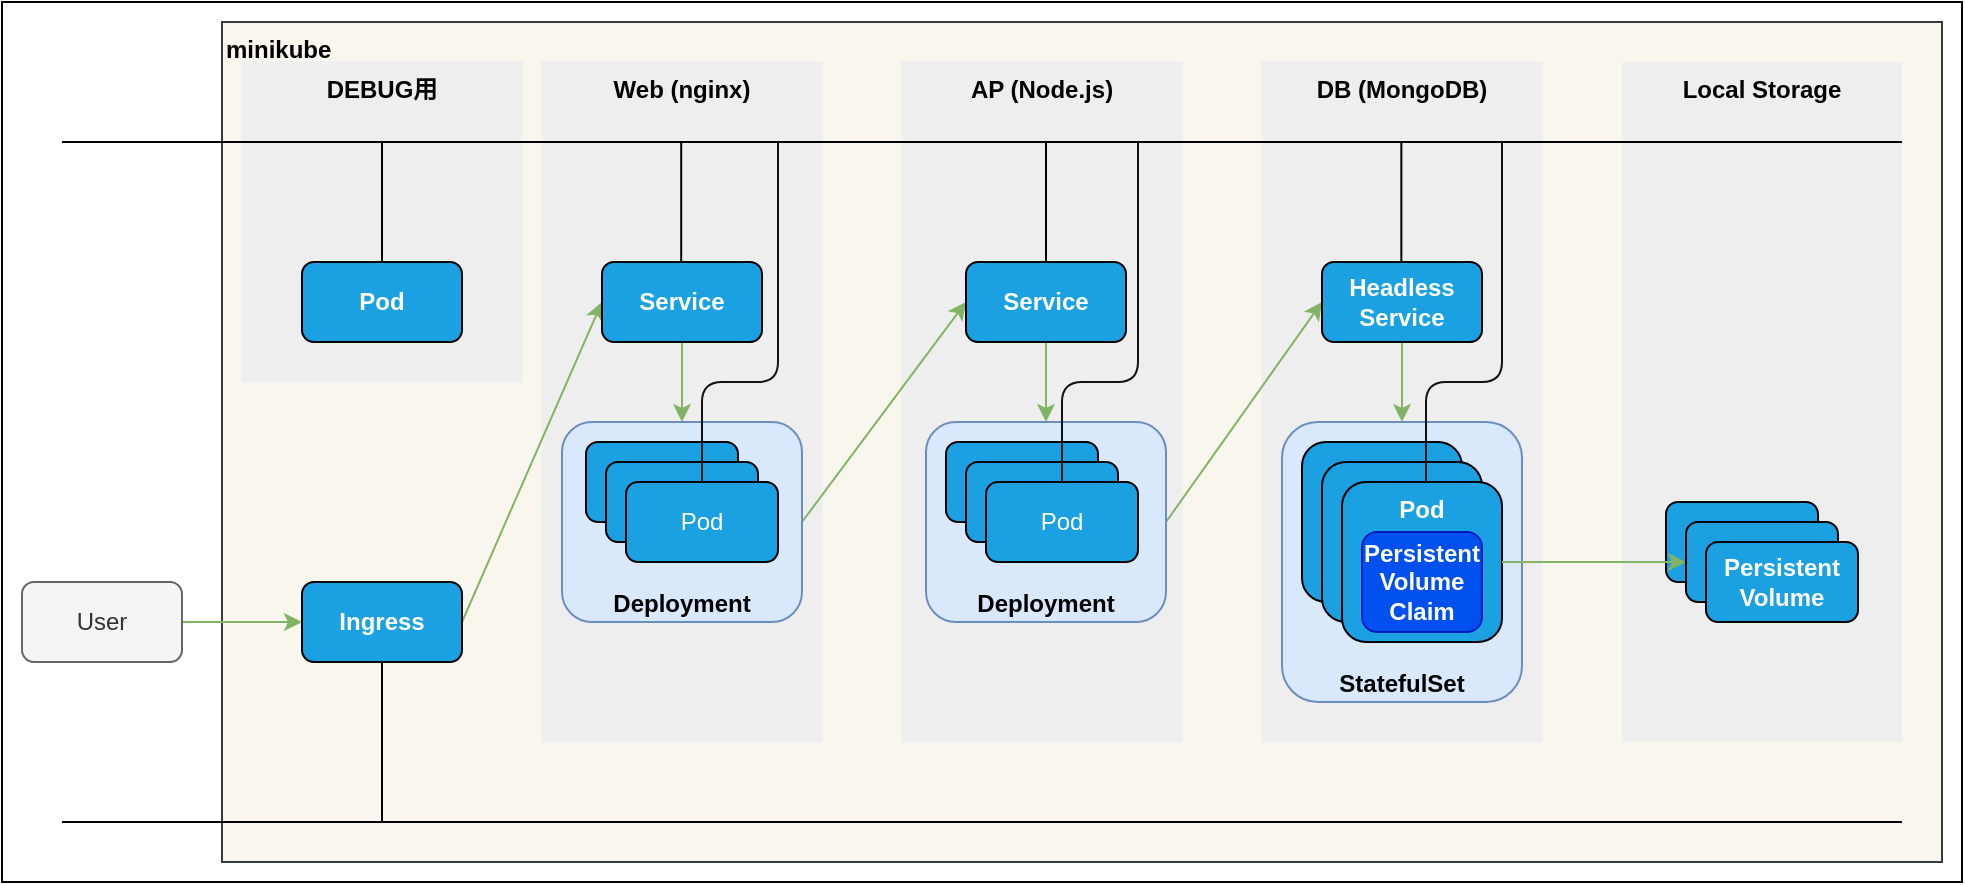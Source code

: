 <mxfile>
    <diagram id="EPBq-py7zw7CzxiNBtHQ" name="Page-1">
        <mxGraphModel dx="820" dy="563" grid="1" gridSize="10" guides="1" tooltips="1" connect="1" arrows="1" fold="1" page="1" pageScale="1" pageWidth="827" pageHeight="1169" math="0" shadow="0">
            <root>
                <mxCell id="0"/>
                <mxCell id="1" parent="0"/>
                <mxCell id="2" value="" style="rounded=0;whiteSpace=wrap;html=1;" parent="1" vertex="1">
                    <mxGeometry x="110" y="50" width="980" height="440" as="geometry"/>
                </mxCell>
                <mxCell id="79" value="minikube" style="rounded=0;whiteSpace=wrap;html=1;verticalAlign=top;fontStyle=1;fillColor=#f9f7ed;strokeColor=#36393d;fontColor=#000000;align=left;" parent="1" vertex="1">
                    <mxGeometry x="220" y="60" width="860" height="420" as="geometry"/>
                </mxCell>
                <mxCell id="80" value="DEBUG用" style="rounded=0;whiteSpace=wrap;html=1;verticalAlign=top;fontStyle=1;fillColor=#eeeeee;strokeColor=#F0F0F0;fontColor=#030303;" parent="1" vertex="1">
                    <mxGeometry x="230" y="80" width="140" height="160" as="geometry"/>
                </mxCell>
                <mxCell id="3" value="Local Storage" style="rounded=0;whiteSpace=wrap;html=1;verticalAlign=top;fontStyle=1;fillColor=#eeeeee;strokeColor=none;fontColor=#030303;" parent="1" vertex="1">
                    <mxGeometry x="920" y="80" width="140" height="340" as="geometry"/>
                </mxCell>
                <mxCell id="4" value="DB (MongoDB)" style="rounded=0;whiteSpace=wrap;html=1;verticalAlign=top;fontStyle=1;fillColor=#eeeeee;strokeColor=#F0F0F0;fontColor=#030303;" parent="1" vertex="1">
                    <mxGeometry x="740" y="80" width="140" height="340" as="geometry"/>
                </mxCell>
                <mxCell id="5" value="AP (Node.js)" style="rounded=0;whiteSpace=wrap;html=1;verticalAlign=top;fontStyle=1;fillColor=#eeeeee;strokeColor=#F0F0F0;fontColor=#030303;" parent="1" vertex="1">
                    <mxGeometry x="560" y="80" width="140" height="340" as="geometry"/>
                </mxCell>
                <mxCell id="6" value="Web (nginx)" style="rounded=0;whiteSpace=wrap;html=1;verticalAlign=top;fontStyle=1;fillColor=#eeeeee;strokeColor=#F0F0F0;fontColor=#030303;" parent="1" vertex="1">
                    <mxGeometry x="380" y="80" width="140" height="340" as="geometry"/>
                </mxCell>
                <mxCell id="7" style="edgeStyle=none;html=1;exitX=1;exitY=0.5;exitDx=0;exitDy=0;entryX=0;entryY=0.5;entryDx=0;entryDy=0;fillColor=#d5e8d4;strokeColor=#82b366;" parent="1" source="8" target="10" edge="1">
                    <mxGeometry relative="1" as="geometry"/>
                </mxCell>
                <mxCell id="8" value="User" style="rounded=1;whiteSpace=wrap;html=1;fillColor=#f5f5f5;fontColor=#333333;strokeColor=#666666;" parent="1" vertex="1">
                    <mxGeometry x="120" y="340" width="80" height="40" as="geometry"/>
                </mxCell>
                <mxCell id="9" style="edgeStyle=none;html=1;exitX=1;exitY=0.5;exitDx=0;exitDy=0;entryX=0;entryY=0.5;entryDx=0;entryDy=0;fillColor=#d5e8d4;strokeColor=#82b366;" parent="1" source="10" target="11" edge="1">
                    <mxGeometry relative="1" as="geometry"/>
                </mxCell>
                <mxCell id="10" value="Ingress" style="rounded=1;whiteSpace=wrap;html=1;fillColor=#1ba1e2;fontColor=#ffffff;strokeColor=#000000;fontStyle=1" parent="1" vertex="1">
                    <mxGeometry x="260" y="340" width="80" height="40" as="geometry"/>
                </mxCell>
                <mxCell id="72" style="edgeStyle=none;html=1;exitX=0.5;exitY=1;exitDx=0;exitDy=0;entryX=0.5;entryY=0;entryDx=0;entryDy=0;fillColor=#d5e8d4;strokeColor=#82b366;" parent="1" source="11" target="13" edge="1">
                    <mxGeometry relative="1" as="geometry"/>
                </mxCell>
                <mxCell id="11" value="Service" style="rounded=1;whiteSpace=wrap;html=1;fillColor=#1ba1e2;fontColor=#ffffff;strokeColor=#000000;fontStyle=1" parent="1" vertex="1">
                    <mxGeometry x="410" y="180" width="80" height="40" as="geometry"/>
                </mxCell>
                <mxCell id="73" style="edgeStyle=none;html=1;exitX=1;exitY=0.5;exitDx=0;exitDy=0;entryX=0;entryY=0.5;entryDx=0;entryDy=0;fillColor=#d5e8d4;strokeColor=#82b366;" parent="1" source="13" target="14" edge="1">
                    <mxGeometry relative="1" as="geometry"/>
                </mxCell>
                <mxCell id="13" value="Deployment" style="rounded=1;whiteSpace=wrap;html=1;verticalAlign=bottom;fillColor=#dae8fc;strokeColor=#6c8ebf;fontColor=#000000;fontStyle=1" parent="1" vertex="1">
                    <mxGeometry x="390" y="260" width="120" height="100" as="geometry"/>
                </mxCell>
                <mxCell id="74" style="edgeStyle=none;html=1;exitX=0.5;exitY=1;exitDx=0;exitDy=0;entryX=0.5;entryY=0;entryDx=0;entryDy=0;fillColor=#d5e8d4;strokeColor=#82b366;" parent="1" source="14" target="18" edge="1">
                    <mxGeometry relative="1" as="geometry"/>
                </mxCell>
                <mxCell id="14" value="Service" style="rounded=1;whiteSpace=wrap;html=1;fillColor=#1ba1e2;fontColor=#ffffff;strokeColor=#000000;fontStyle=1" parent="1" vertex="1">
                    <mxGeometry x="592" y="180" width="80" height="40" as="geometry"/>
                </mxCell>
                <mxCell id="16" value="Pod" style="rounded=1;whiteSpace=wrap;html=1;fillColor=#1ba1e2;fontColor=#ffffff;strokeColor=#000000;" parent="1" vertex="1">
                    <mxGeometry x="402" y="270" width="76" height="40" as="geometry"/>
                </mxCell>
                <mxCell id="75" style="edgeStyle=none;html=1;exitX=1;exitY=0.5;exitDx=0;exitDy=0;entryX=0;entryY=0.5;entryDx=0;entryDy=0;fillColor=#d5e8d4;strokeColor=#82b366;" parent="1" source="18" target="38" edge="1">
                    <mxGeometry relative="1" as="geometry"/>
                </mxCell>
                <mxCell id="18" value="Deployment" style="rounded=1;whiteSpace=wrap;html=1;verticalAlign=bottom;fillColor=#dae8fc;strokeColor=#6c8ebf;fontColor=#000000;fontStyle=1" parent="1" vertex="1">
                    <mxGeometry x="572" y="260" width="120" height="100" as="geometry"/>
                </mxCell>
                <mxCell id="20" value="StatefulSet" style="rounded=1;whiteSpace=wrap;html=1;verticalAlign=bottom;fillColor=#dae8fc;strokeColor=#6c8ebf;fontColor=#000000;fontStyle=1" parent="1" vertex="1">
                    <mxGeometry x="750" y="260" width="120" height="140" as="geometry"/>
                </mxCell>
                <mxCell id="21" value="Pod" style="rounded=1;whiteSpace=wrap;html=1;verticalAlign=middle;fillColor=#1ba1e2;fontColor=#ffffff;strokeColor=#000000;fontStyle=1" parent="1" vertex="1">
                    <mxGeometry x="760" y="270" width="80" height="80" as="geometry"/>
                </mxCell>
                <mxCell id="23" value="Pod" style="rounded=1;whiteSpace=wrap;html=1;fillColor=#1ba1e2;fontColor=#ffffff;strokeColor=#000000;" parent="1" vertex="1">
                    <mxGeometry x="412" y="280" width="76" height="40" as="geometry"/>
                </mxCell>
                <mxCell id="25" value="Pod" style="rounded=1;whiteSpace=wrap;html=1;fillColor=#1ba1e2;fontColor=#ffffff;strokeColor=#000000;" parent="1" vertex="1">
                    <mxGeometry x="422" y="290" width="76" height="40" as="geometry"/>
                </mxCell>
                <mxCell id="27" value="Pod" style="rounded=1;whiteSpace=wrap;html=1;fillColor=#1ba1e2;fontColor=#ffffff;strokeColor=#000000;" parent="1" vertex="1">
                    <mxGeometry x="582" y="270" width="76" height="40" as="geometry"/>
                </mxCell>
                <mxCell id="29" value="Pod" style="rounded=1;whiteSpace=wrap;html=1;fillColor=#1ba1e2;fontColor=#ffffff;strokeColor=#000000;" parent="1" vertex="1">
                    <mxGeometry x="592" y="280" width="76" height="40" as="geometry"/>
                </mxCell>
                <mxCell id="31" value="Pod" style="rounded=1;whiteSpace=wrap;html=1;fillColor=#1ba1e2;fontColor=#ffffff;strokeColor=#000000;" parent="1" vertex="1">
                    <mxGeometry x="602" y="290" width="76" height="40" as="geometry"/>
                </mxCell>
                <mxCell id="32" value="Pod" style="rounded=1;whiteSpace=wrap;html=1;verticalAlign=middle;fillColor=#1ba1e2;fontColor=#ffffff;strokeColor=#000000;fontStyle=1" parent="1" vertex="1">
                    <mxGeometry x="770" y="280" width="80" height="80" as="geometry"/>
                </mxCell>
                <mxCell id="33" value="Pod" style="rounded=1;whiteSpace=wrap;html=1;verticalAlign=top;fillColor=#1ba1e2;fontColor=#ffffff;strokeColor=#000000;fontStyle=1" parent="1" vertex="1">
                    <mxGeometry x="780" y="290" width="80" height="80" as="geometry"/>
                </mxCell>
                <mxCell id="34" value="Persistent&lt;br&gt;Volume&lt;br&gt;Claim" style="rounded=1;whiteSpace=wrap;html=1;fillColor=#0050ef;fontColor=#ffffff;strokeColor=#001DBC;fontStyle=1" parent="1" vertex="1">
                    <mxGeometry x="790" y="315" width="60" height="50" as="geometry"/>
                </mxCell>
                <mxCell id="76" style="edgeStyle=none;html=1;exitX=0.5;exitY=1;exitDx=0;exitDy=0;entryX=0.5;entryY=0;entryDx=0;entryDy=0;fillColor=#d5e8d4;strokeColor=#82b366;" parent="1" source="38" target="20" edge="1">
                    <mxGeometry relative="1" as="geometry"/>
                </mxCell>
                <mxCell id="38" value="Headless&lt;br&gt;Service" style="rounded=1;whiteSpace=wrap;html=1;fillColor=#1ba1e2;fontColor=#ffffff;strokeColor=#000000;fontStyle=1" parent="1" vertex="1">
                    <mxGeometry x="770" y="180" width="80" height="40" as="geometry"/>
                </mxCell>
                <mxCell id="39" value="Pod" style="rounded=1;whiteSpace=wrap;html=1;fillColor=#1ba1e2;fontColor=#ffffff;strokeColor=#000000;fontStyle=1" parent="1" vertex="1">
                    <mxGeometry x="942" y="300" width="76" height="40" as="geometry"/>
                </mxCell>
                <mxCell id="40" style="edgeStyle=none;html=1;entryX=0;entryY=0.5;entryDx=0;entryDy=0;exitX=1;exitY=0.5;exitDx=0;exitDy=0;fillColor=#d5e8d4;strokeColor=#82b366;" parent="1" source="33" target="41" edge="1">
                    <mxGeometry relative="1" as="geometry">
                        <mxPoint x="890" y="290" as="targetPoint"/>
                        <mxPoint x="900" y="240" as="sourcePoint"/>
                    </mxGeometry>
                </mxCell>
                <mxCell id="41" value="Pod" style="rounded=1;whiteSpace=wrap;html=1;fillColor=#1ba1e2;fontColor=#ffffff;strokeColor=#000000;fontStyle=1" parent="1" vertex="1">
                    <mxGeometry x="952" y="310" width="76" height="40" as="geometry"/>
                </mxCell>
                <mxCell id="42" value="Persistent&lt;br&gt;Volume" style="rounded=1;whiteSpace=wrap;html=1;fillColor=#1ba1e2;fontColor=#ffffff;strokeColor=#000000;fontStyle=1" parent="1" vertex="1">
                    <mxGeometry x="962" y="320" width="76" height="40" as="geometry"/>
                </mxCell>
                <mxCell id="59" value="" style="endArrow=none;html=1;strokeColor=#000000;" parent="1" edge="1">
                    <mxGeometry width="50" height="50" relative="1" as="geometry">
                        <mxPoint x="140" y="460" as="sourcePoint"/>
                        <mxPoint x="1060" y="460" as="targetPoint"/>
                    </mxGeometry>
                </mxCell>
                <mxCell id="60" value="" style="endArrow=none;html=1;exitX=0.5;exitY=1;exitDx=0;exitDy=0;strokeColor=#000000;" parent="1" source="10" edge="1">
                    <mxGeometry width="50" height="50" relative="1" as="geometry">
                        <mxPoint x="150" y="470" as="sourcePoint"/>
                        <mxPoint x="300" y="460" as="targetPoint"/>
                    </mxGeometry>
                </mxCell>
                <mxCell id="61" value="" style="endArrow=none;html=1;strokeColor=#000000;" parent="1" edge="1">
                    <mxGeometry width="50" height="50" relative="1" as="geometry">
                        <mxPoint x="140" y="120" as="sourcePoint"/>
                        <mxPoint x="1060" y="120" as="targetPoint"/>
                    </mxGeometry>
                </mxCell>
                <mxCell id="63" value="Pod" style="rounded=1;whiteSpace=wrap;html=1;fillColor=#1ba1e2;fontColor=#ffffff;strokeColor=#000000;fontStyle=1" parent="1" vertex="1">
                    <mxGeometry x="260" y="180" width="80" height="40" as="geometry"/>
                </mxCell>
                <mxCell id="65" value="" style="endArrow=none;html=1;exitX=0.5;exitY=0;exitDx=0;exitDy=0;strokeColor=#000000;" parent="1" source="63" edge="1">
                    <mxGeometry width="50" height="50" relative="1" as="geometry">
                        <mxPoint x="150" y="270" as="sourcePoint"/>
                        <mxPoint x="300" y="120" as="targetPoint"/>
                    </mxGeometry>
                </mxCell>
                <mxCell id="66" value="" style="endArrow=none;html=1;exitX=0.5;exitY=0;exitDx=0;exitDy=0;strokeColor=#000000;" parent="1" edge="1">
                    <mxGeometry width="50" height="50" relative="1" as="geometry">
                        <mxPoint x="449.6" y="180" as="sourcePoint"/>
                        <mxPoint x="449.6" y="120" as="targetPoint"/>
                    </mxGeometry>
                </mxCell>
                <mxCell id="67" value="" style="endArrow=none;html=1;exitX=0.5;exitY=0;exitDx=0;exitDy=0;strokeColor=#121212;" parent="1" source="25" edge="1">
                    <mxGeometry width="50" height="50" relative="1" as="geometry">
                        <mxPoint x="498.0" y="180" as="sourcePoint"/>
                        <mxPoint x="498.0" y="120" as="targetPoint"/>
                        <Array as="points">
                            <mxPoint x="460" y="240"/>
                            <mxPoint x="498" y="240"/>
                        </Array>
                    </mxGeometry>
                </mxCell>
                <mxCell id="68" value="" style="endArrow=none;html=1;exitX=0.5;exitY=0;exitDx=0;exitDy=0;strokeColor=#000000;" parent="1" source="14" edge="1">
                    <mxGeometry width="50" height="50" relative="1" as="geometry">
                        <mxPoint x="631.72" y="180" as="sourcePoint"/>
                        <mxPoint x="632" y="120" as="targetPoint"/>
                    </mxGeometry>
                </mxCell>
                <mxCell id="69" value="" style="endArrow=none;html=1;exitX=0.5;exitY=0;exitDx=0;exitDy=0;strokeColor=#121212;" parent="1" edge="1">
                    <mxGeometry width="50" height="50" relative="1" as="geometry">
                        <mxPoint x="640.0" y="290" as="sourcePoint"/>
                        <mxPoint x="678.0" y="120" as="targetPoint"/>
                        <Array as="points">
                            <mxPoint x="640" y="240"/>
                            <mxPoint x="678" y="240"/>
                        </Array>
                    </mxGeometry>
                </mxCell>
                <mxCell id="70" value="" style="endArrow=none;html=1;exitX=0.5;exitY=0;exitDx=0;exitDy=0;strokeColor=#000000;" parent="1" edge="1">
                    <mxGeometry width="50" height="50" relative="1" as="geometry">
                        <mxPoint x="809.67" y="180" as="sourcePoint"/>
                        <mxPoint x="809.67" y="120" as="targetPoint"/>
                    </mxGeometry>
                </mxCell>
                <mxCell id="71" value="" style="endArrow=none;html=1;exitX=0.5;exitY=0;exitDx=0;exitDy=0;strokeColor=#121212;" parent="1" edge="1">
                    <mxGeometry width="50" height="50" relative="1" as="geometry">
                        <mxPoint x="822" y="290" as="sourcePoint"/>
                        <mxPoint x="860" y="120" as="targetPoint"/>
                        <Array as="points">
                            <mxPoint x="822" y="240"/>
                            <mxPoint x="860" y="240"/>
                        </Array>
                    </mxGeometry>
                </mxCell>
            </root>
        </mxGraphModel>
    </diagram>
</mxfile>